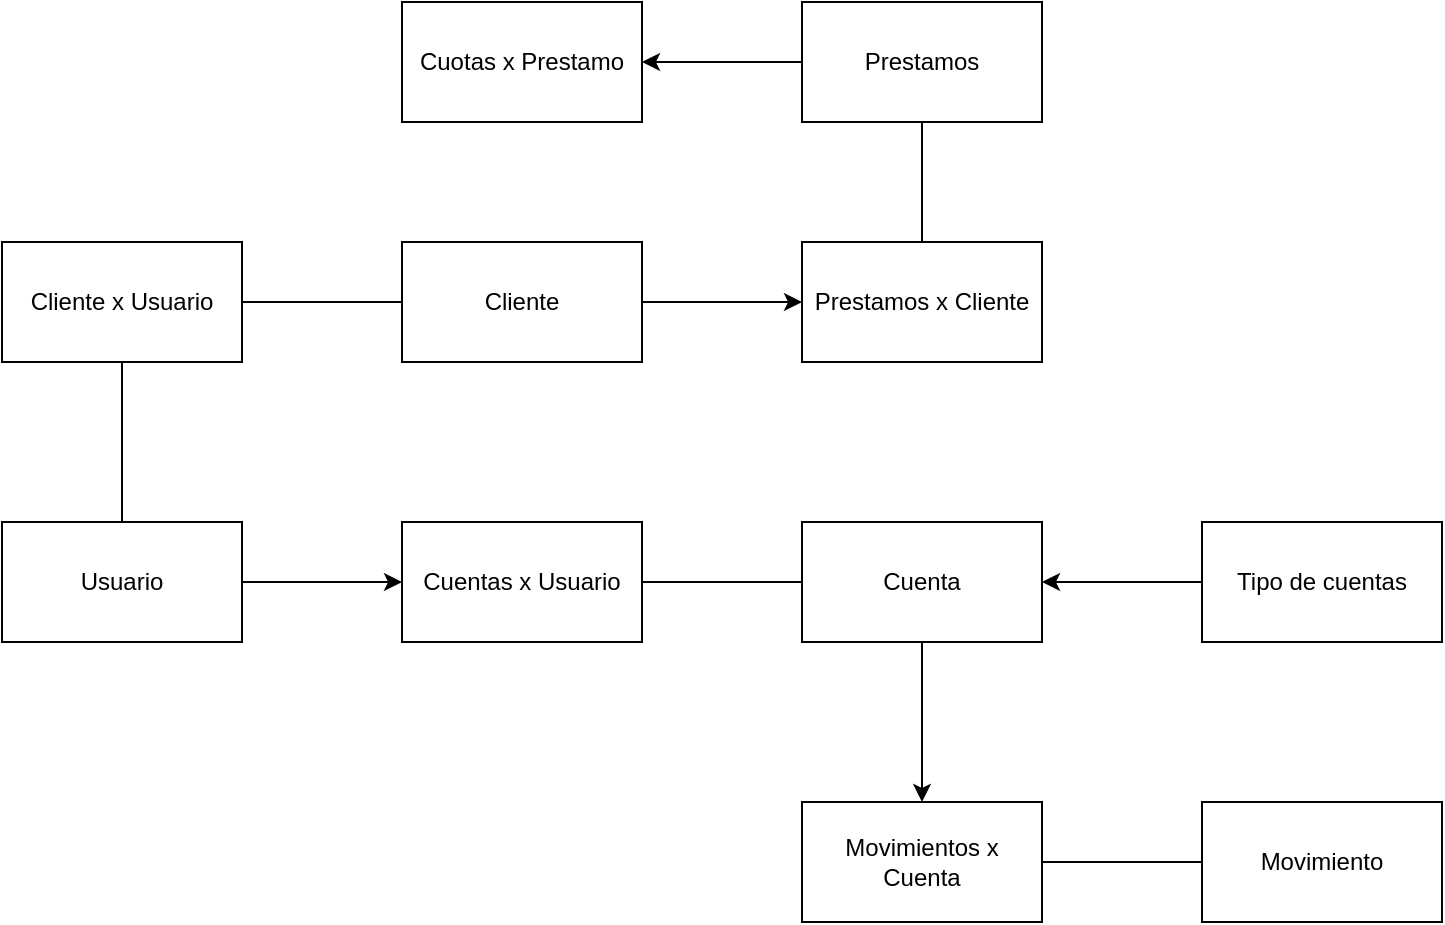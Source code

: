 <mxfile version="13.1.14"><diagram id="_gkLIs0uk-5TrZUXJcpD" name="Page-1"><mxGraphModel dx="1695" dy="479" grid="1" gridSize="10" guides="1" tooltips="1" connect="1" arrows="1" fold="1" page="1" pageScale="1" pageWidth="827" pageHeight="1169" math="0" shadow="0"><root><mxCell id="0"/><mxCell id="1" parent="0"/><mxCell id="7OMqnaxfyBUedHA_ljI--8" value="" style="edgeStyle=orthogonalEdgeStyle;rounded=0;orthogonalLoop=1;jettySize=auto;html=1;entryX=0;entryY=0.5;entryDx=0;entryDy=0;" parent="1" source="7OMqnaxfyBUedHA_ljI--1" target="7OMqnaxfyBUedHA_ljI--21" edge="1"><mxGeometry relative="1" as="geometry"><mxPoint x="360" y="170" as="targetPoint"/></mxGeometry></mxCell><mxCell id="7OMqnaxfyBUedHA_ljI--1" value="&lt;div&gt;Cliente&lt;/div&gt;" style="rounded=0;whiteSpace=wrap;html=1;" parent="1" vertex="1"><mxGeometry x="160" y="140" width="120" height="60" as="geometry"/></mxCell><mxCell id="7OMqnaxfyBUedHA_ljI--12" value="" style="edgeStyle=orthogonalEdgeStyle;rounded=0;orthogonalLoop=1;jettySize=auto;html=1;exitX=0.5;exitY=1;exitDx=0;exitDy=0;" parent="1" source="7OMqnaxfyBUedHA_ljI--18" target="7OMqnaxfyBUedHA_ljI--11" edge="1"><mxGeometry relative="1" as="geometry"/></mxCell><mxCell id="7OMqnaxfyBUedHA_ljI--21" value="Prestamos x Cliente" style="rounded=0;whiteSpace=wrap;html=1;" parent="1" vertex="1"><mxGeometry x="360" y="140" width="120" height="60" as="geometry"/></mxCell><mxCell id="ldl8a7OzUvdiZdzU9j7_-2" value="" style="edgeStyle=orthogonalEdgeStyle;rounded=0;orthogonalLoop=1;jettySize=auto;html=1;" edge="1" parent="1" source="Hh0oZexJOtV7CmsJegK9-2" target="ldl8a7OzUvdiZdzU9j7_-1"><mxGeometry relative="1" as="geometry"/></mxCell><mxCell id="Hh0oZexJOtV7CmsJegK9-2" value="Prestamos" style="rounded=0;whiteSpace=wrap;html=1;" parent="1" vertex="1"><mxGeometry x="360" y="20" width="120" height="60" as="geometry"/></mxCell><mxCell id="ldl8a7OzUvdiZdzU9j7_-1" value="Cuotas x Prestamo" style="rounded=0;whiteSpace=wrap;html=1;" vertex="1" parent="1"><mxGeometry x="160" y="20" width="120" height="60" as="geometry"/></mxCell><mxCell id="7OMqnaxfyBUedHA_ljI--18" value="&lt;div&gt;Cuenta&lt;br&gt;&lt;/div&gt;" style="rounded=0;whiteSpace=wrap;html=1;" parent="1" vertex="1"><mxGeometry x="360" y="280" width="120" height="60" as="geometry"/></mxCell><mxCell id="Hh0oZexJOtV7CmsJegK9-9" value="Cuentas x Usuario" style="rounded=0;whiteSpace=wrap;html=1;" parent="1" vertex="1"><mxGeometry x="160" y="280" width="120" height="60" as="geometry"/></mxCell><mxCell id="Hh0oZexJOtV7CmsJegK9-17" value="" style="edgeStyle=orthogonalEdgeStyle;rounded=0;orthogonalLoop=1;jettySize=auto;html=1;" parent="1" source="7OMqnaxfyBUedHA_ljI--15" target="7OMqnaxfyBUedHA_ljI--18" edge="1"><mxGeometry relative="1" as="geometry"/></mxCell><mxCell id="7OMqnaxfyBUedHA_ljI--15" value="Tipo de cuentas" style="rounded=0;whiteSpace=wrap;html=1;" parent="1" vertex="1"><mxGeometry x="560" y="280" width="120" height="60" as="geometry"/></mxCell><mxCell id="7OMqnaxfyBUedHA_ljI--2" value="Cliente x Usuario" style="rounded=0;whiteSpace=wrap;html=1;" parent="1" vertex="1"><mxGeometry x="-40" y="140" width="120" height="60" as="geometry"/></mxCell><mxCell id="Hh0oZexJOtV7CmsJegK9-11" value="" style="edgeStyle=orthogonalEdgeStyle;rounded=0;orthogonalLoop=1;jettySize=auto;html=1;" parent="1" source="7OMqnaxfyBUedHA_ljI--4" target="Hh0oZexJOtV7CmsJegK9-9" edge="1"><mxGeometry relative="1" as="geometry"/></mxCell><mxCell id="7OMqnaxfyBUedHA_ljI--4" value="&lt;div&gt;Usuario&lt;/div&gt;" style="rounded=0;whiteSpace=wrap;html=1;" parent="1" vertex="1"><mxGeometry x="-40" y="280" width="120" height="60" as="geometry"/></mxCell><mxCell id="7OMqnaxfyBUedHA_ljI--11" value="Movimientos x Cuenta" style="rounded=0;whiteSpace=wrap;html=1;" parent="1" vertex="1"><mxGeometry x="360" y="420" width="120" height="60" as="geometry"/></mxCell><mxCell id="Hh0oZexJOtV7CmsJegK9-7" value="&lt;div&gt;Movimiento&lt;/div&gt;" style="rounded=0;whiteSpace=wrap;html=1;" parent="1" vertex="1"><mxGeometry x="560" y="420" width="120" height="60" as="geometry"/></mxCell><mxCell id="Hh0oZexJOtV7CmsJegK9-6" value="" style="endArrow=none;html=1;entryX=0.5;entryY=1;entryDx=0;entryDy=0;exitX=0.5;exitY=0;exitDx=0;exitDy=0;" parent="1" source="7OMqnaxfyBUedHA_ljI--21" target="Hh0oZexJOtV7CmsJegK9-2" edge="1"><mxGeometry width="50" height="50" relative="1" as="geometry"><mxPoint x="610" y="150" as="sourcePoint"/><mxPoint x="660" y="100" as="targetPoint"/></mxGeometry></mxCell><mxCell id="Hh0oZexJOtV7CmsJegK9-12" value="" style="endArrow=none;html=1;exitX=1;exitY=0.5;exitDx=0;exitDy=0;entryX=0;entryY=0.5;entryDx=0;entryDy=0;" parent="1" source="7OMqnaxfyBUedHA_ljI--2" target="7OMqnaxfyBUedHA_ljI--1" edge="1"><mxGeometry width="50" height="50" relative="1" as="geometry"><mxPoint x="100" y="210" as="sourcePoint"/><mxPoint x="150" y="160" as="targetPoint"/></mxGeometry></mxCell><mxCell id="Hh0oZexJOtV7CmsJegK9-14" value="" style="endArrow=none;html=1;exitX=0.5;exitY=1;exitDx=0;exitDy=0;entryX=0.5;entryY=0;entryDx=0;entryDy=0;" parent="1" source="7OMqnaxfyBUedHA_ljI--2" target="7OMqnaxfyBUedHA_ljI--4" edge="1"><mxGeometry width="50" height="50" relative="1" as="geometry"><mxPoint x="60" y="240" as="sourcePoint"/><mxPoint x="140" y="240" as="targetPoint"/></mxGeometry></mxCell><mxCell id="Hh0oZexJOtV7CmsJegK9-15" value="" style="endArrow=none;html=1;exitX=1;exitY=0.5;exitDx=0;exitDy=0;entryX=0;entryY=0.5;entryDx=0;entryDy=0;" parent="1" source="Hh0oZexJOtV7CmsJegK9-9" target="7OMqnaxfyBUedHA_ljI--18" edge="1"><mxGeometry width="50" height="50" relative="1" as="geometry"><mxPoint x="310" y="350" as="sourcePoint"/><mxPoint x="360" y="300" as="targetPoint"/></mxGeometry></mxCell><mxCell id="Hh0oZexJOtV7CmsJegK9-18" value="" style="endArrow=none;html=1;entryX=0;entryY=0.5;entryDx=0;entryDy=0;" parent="1" target="Hh0oZexJOtV7CmsJegK9-7" edge="1"><mxGeometry width="50" height="50" relative="1" as="geometry"><mxPoint x="480" y="450" as="sourcePoint"/><mxPoint x="540" y="400" as="targetPoint"/></mxGeometry></mxCell></root></mxGraphModel></diagram></mxfile>